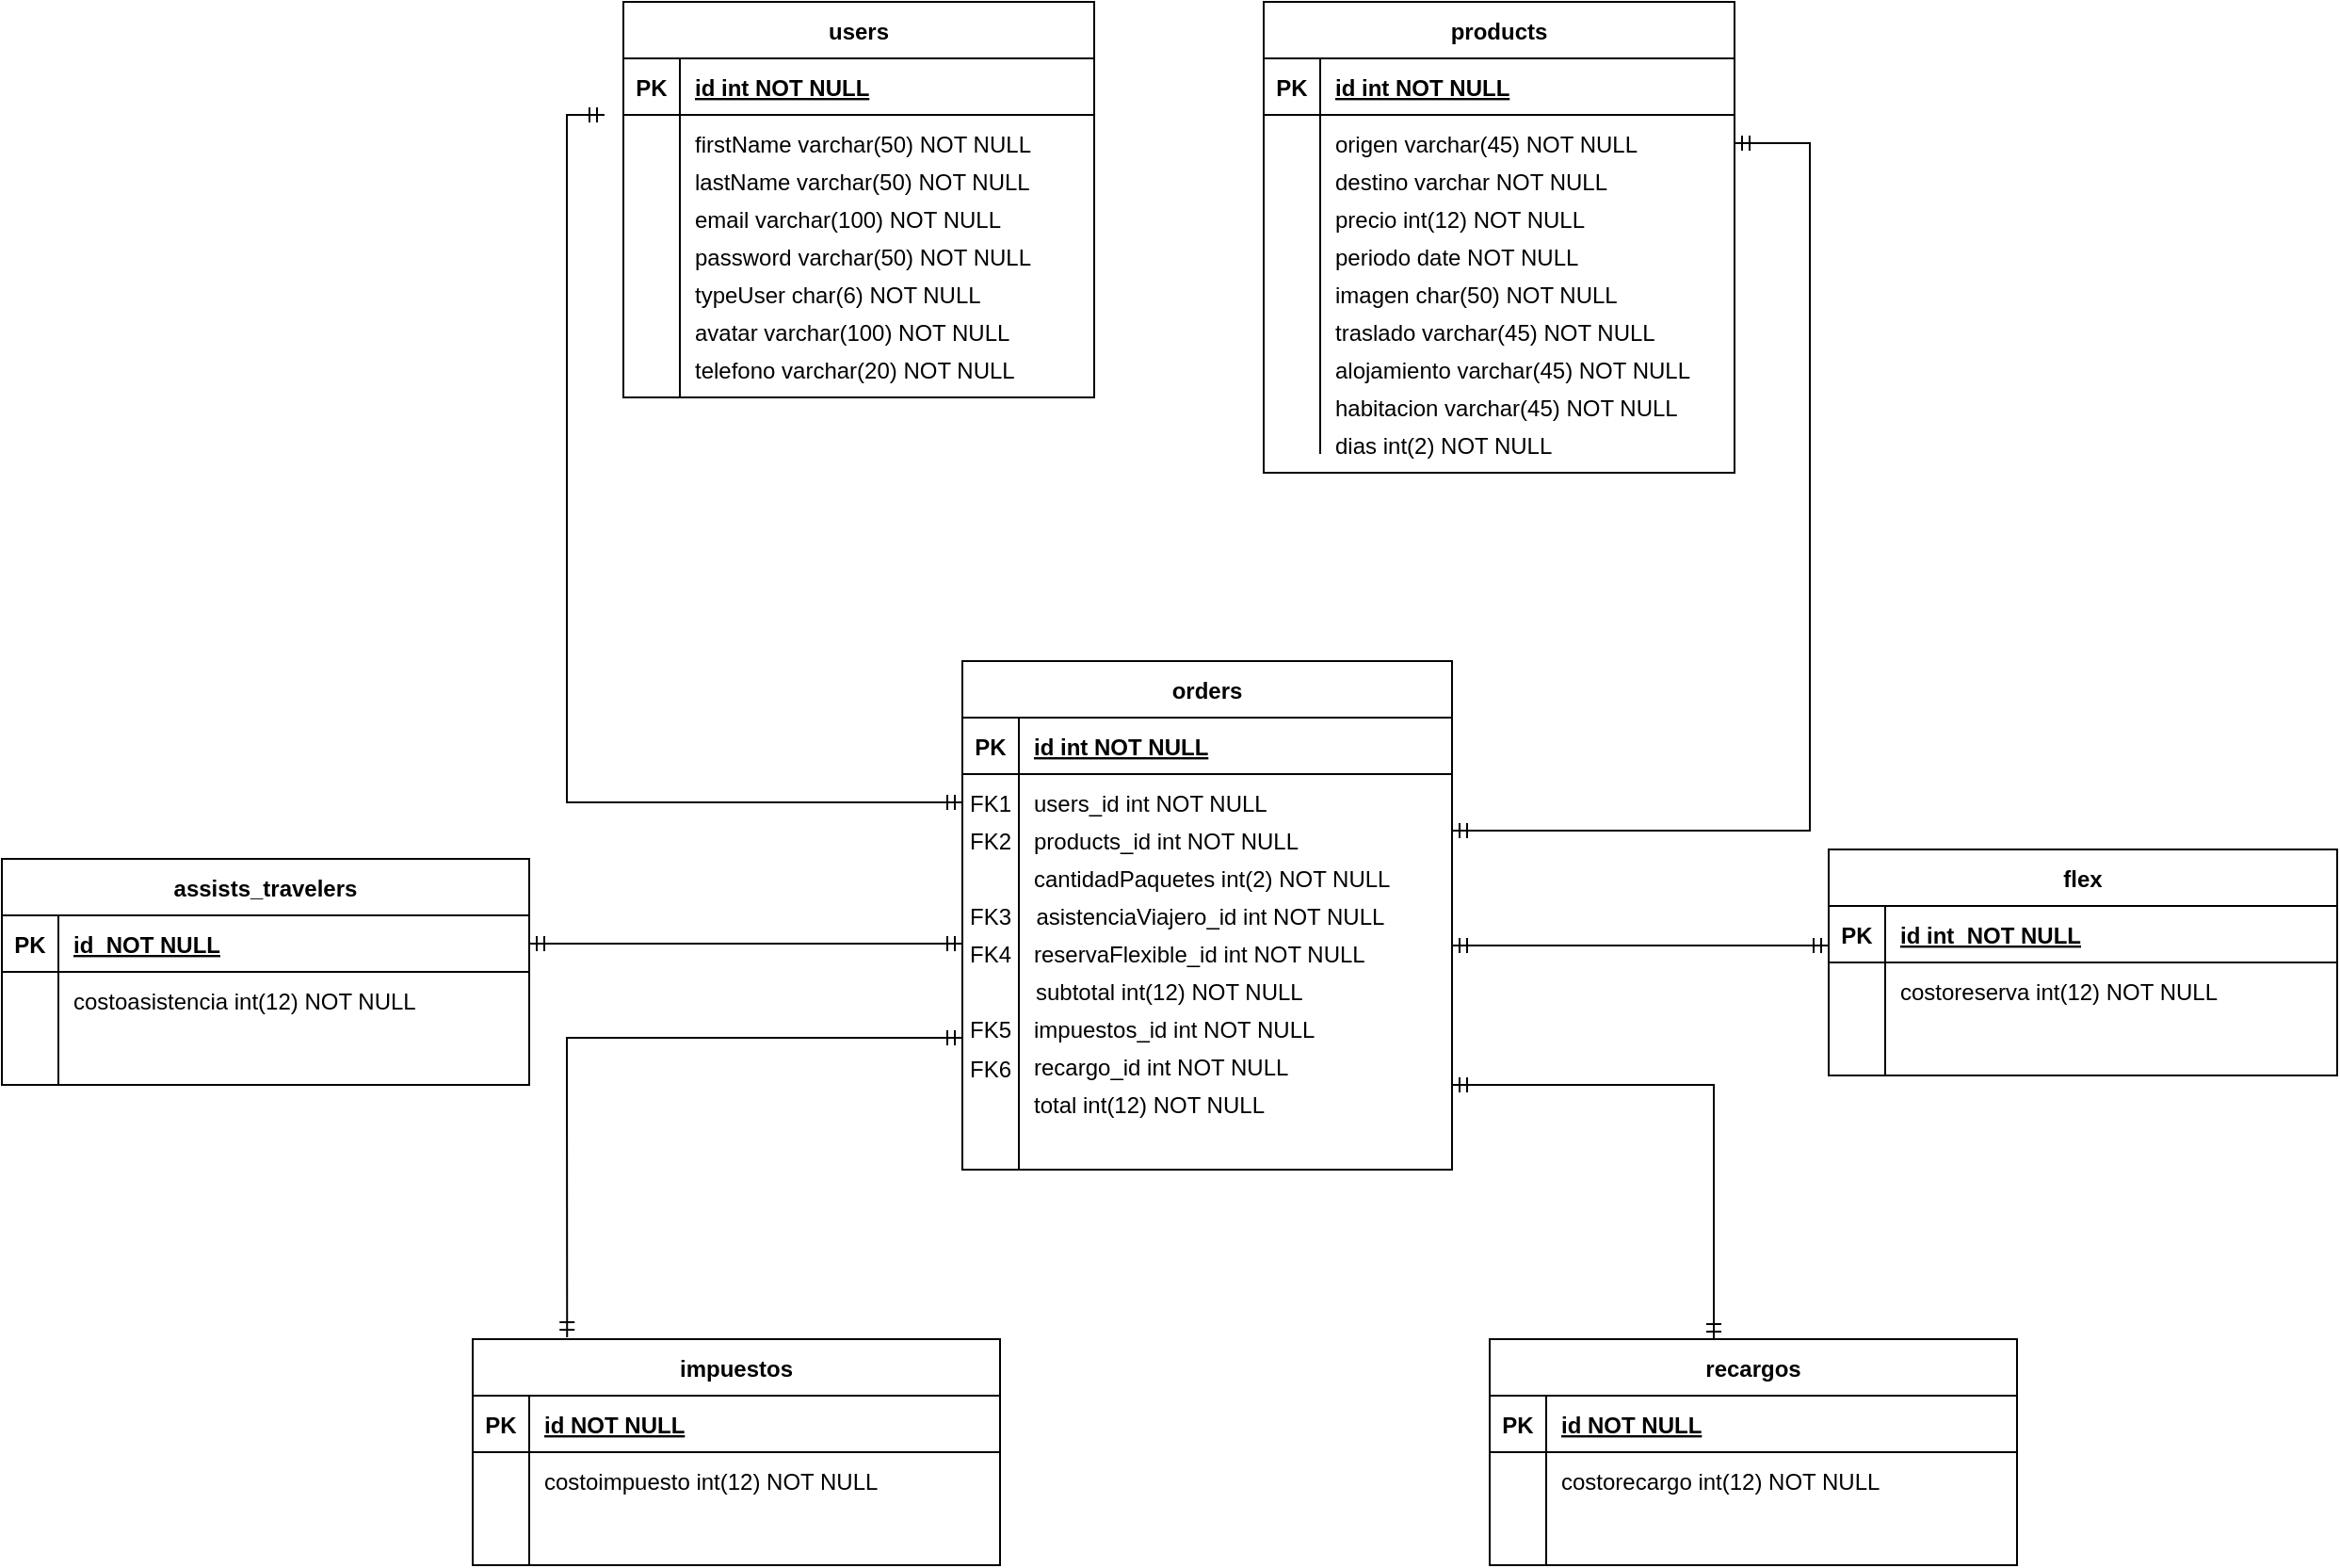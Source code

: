 <mxfile version="21.0.10" type="device"><diagram id="R2lEEEUBdFMjLlhIrx00" name="Page-1"><mxGraphModel dx="1195" dy="616" grid="1" gridSize="10" guides="1" tooltips="1" connect="1" arrows="1" fold="1" page="1" pageScale="1" pageWidth="850" pageHeight="1100" math="0" shadow="0" extFonts="Permanent Marker^https://fonts.googleapis.com/css?family=Permanent+Marker"><root><mxCell id="0"/><mxCell id="1" parent="0"/><mxCell id="C-vyLk0tnHw3VtMMgP7b-23" value="users" style="shape=table;startSize=30;container=1;collapsible=1;childLayout=tableLayout;fixedRows=1;rowLines=0;fontStyle=1;align=center;resizeLast=1;" parent="1" vertex="1"><mxGeometry x="440" y="110" width="250" height="210" as="geometry"><mxRectangle x="120" y="120" width="80" height="30" as="alternateBounds"/></mxGeometry></mxCell><mxCell id="C-vyLk0tnHw3VtMMgP7b-24" value="" style="shape=partialRectangle;collapsible=0;dropTarget=0;pointerEvents=0;fillColor=none;points=[[0,0.5],[1,0.5]];portConstraint=eastwest;top=0;left=0;right=0;bottom=1;" parent="C-vyLk0tnHw3VtMMgP7b-23" vertex="1"><mxGeometry y="30" width="250" height="30" as="geometry"/></mxCell><mxCell id="C-vyLk0tnHw3VtMMgP7b-25" value="PK" style="shape=partialRectangle;overflow=hidden;connectable=0;fillColor=none;top=0;left=0;bottom=0;right=0;fontStyle=1;" parent="C-vyLk0tnHw3VtMMgP7b-24" vertex="1"><mxGeometry width="30" height="30" as="geometry"><mxRectangle width="30" height="30" as="alternateBounds"/></mxGeometry></mxCell><mxCell id="C-vyLk0tnHw3VtMMgP7b-26" value="id int NOT NULL " style="shape=partialRectangle;overflow=hidden;connectable=0;fillColor=none;top=0;left=0;bottom=0;right=0;align=left;spacingLeft=6;fontStyle=5;" parent="C-vyLk0tnHw3VtMMgP7b-24" vertex="1"><mxGeometry x="30" width="220" height="30" as="geometry"><mxRectangle width="220" height="30" as="alternateBounds"/></mxGeometry></mxCell><mxCell id="C-vyLk0tnHw3VtMMgP7b-27" value="" style="shape=partialRectangle;collapsible=0;dropTarget=0;pointerEvents=0;fillColor=none;points=[[0,0.5],[1,0.5]];portConstraint=eastwest;top=0;left=0;right=0;bottom=0;" parent="C-vyLk0tnHw3VtMMgP7b-23" vertex="1"><mxGeometry y="60" width="250" height="30" as="geometry"/></mxCell><mxCell id="C-vyLk0tnHw3VtMMgP7b-28" value="" style="shape=partialRectangle;overflow=hidden;connectable=0;fillColor=none;top=0;left=0;bottom=0;right=0;" parent="C-vyLk0tnHw3VtMMgP7b-27" vertex="1"><mxGeometry width="30" height="30" as="geometry"><mxRectangle width="30" height="30" as="alternateBounds"/></mxGeometry></mxCell><mxCell id="C-vyLk0tnHw3VtMMgP7b-29" value="firstName varchar(50) NOT NULL" style="shape=partialRectangle;overflow=hidden;connectable=0;fillColor=none;top=0;left=0;bottom=0;right=0;align=left;spacingLeft=6;" parent="C-vyLk0tnHw3VtMMgP7b-27" vertex="1"><mxGeometry x="30" width="220" height="30" as="geometry"><mxRectangle width="220" height="30" as="alternateBounds"/></mxGeometry></mxCell><mxCell id="wStSzCeK29ZpOVdx07k8-19" style="shape=partialRectangle;collapsible=0;dropTarget=0;pointerEvents=0;fillColor=none;points=[[0,0.5],[1,0.5]];portConstraint=eastwest;top=0;left=0;right=0;bottom=0;" parent="C-vyLk0tnHw3VtMMgP7b-23" vertex="1"><mxGeometry y="90" width="250" height="30" as="geometry"/></mxCell><mxCell id="wStSzCeK29ZpOVdx07k8-20" style="shape=partialRectangle;overflow=hidden;connectable=0;fillColor=none;top=0;left=0;bottom=0;right=0;" parent="wStSzCeK29ZpOVdx07k8-19" vertex="1"><mxGeometry width="30" height="30" as="geometry"><mxRectangle width="30" height="30" as="alternateBounds"/></mxGeometry></mxCell><mxCell id="wStSzCeK29ZpOVdx07k8-21" style="shape=partialRectangle;overflow=hidden;connectable=0;fillColor=none;top=0;left=0;bottom=0;right=0;align=left;spacingLeft=6;" parent="wStSzCeK29ZpOVdx07k8-19" vertex="1"><mxGeometry x="30" width="220" height="30" as="geometry"><mxRectangle width="220" height="30" as="alternateBounds"/></mxGeometry></mxCell><mxCell id="wStSzCeK29ZpOVdx07k8-22" style="shape=partialRectangle;collapsible=0;dropTarget=0;pointerEvents=0;fillColor=none;points=[[0,0.5],[1,0.5]];portConstraint=eastwest;top=0;left=0;right=0;bottom=0;" parent="C-vyLk0tnHw3VtMMgP7b-23" vertex="1"><mxGeometry y="120" width="250" height="30" as="geometry"/></mxCell><mxCell id="wStSzCeK29ZpOVdx07k8-23" style="shape=partialRectangle;overflow=hidden;connectable=0;fillColor=none;top=0;left=0;bottom=0;right=0;" parent="wStSzCeK29ZpOVdx07k8-22" vertex="1"><mxGeometry width="30" height="30" as="geometry"><mxRectangle width="30" height="30" as="alternateBounds"/></mxGeometry></mxCell><mxCell id="wStSzCeK29ZpOVdx07k8-24" style="shape=partialRectangle;overflow=hidden;connectable=0;fillColor=none;top=0;left=0;bottom=0;right=0;align=left;spacingLeft=6;" parent="wStSzCeK29ZpOVdx07k8-22" vertex="1"><mxGeometry x="30" width="220" height="30" as="geometry"><mxRectangle width="220" height="30" as="alternateBounds"/></mxGeometry></mxCell><mxCell id="wStSzCeK29ZpOVdx07k8-25" style="shape=partialRectangle;collapsible=0;dropTarget=0;pointerEvents=0;fillColor=none;points=[[0,0.5],[1,0.5]];portConstraint=eastwest;top=0;left=0;right=0;bottom=0;" parent="C-vyLk0tnHw3VtMMgP7b-23" vertex="1"><mxGeometry y="150" width="250" height="30" as="geometry"/></mxCell><mxCell id="wStSzCeK29ZpOVdx07k8-26" style="shape=partialRectangle;overflow=hidden;connectable=0;fillColor=none;top=0;left=0;bottom=0;right=0;" parent="wStSzCeK29ZpOVdx07k8-25" vertex="1"><mxGeometry width="30" height="30" as="geometry"><mxRectangle width="30" height="30" as="alternateBounds"/></mxGeometry></mxCell><mxCell id="wStSzCeK29ZpOVdx07k8-27" style="shape=partialRectangle;overflow=hidden;connectable=0;fillColor=none;top=0;left=0;bottom=0;right=0;align=left;spacingLeft=6;" parent="wStSzCeK29ZpOVdx07k8-25" vertex="1"><mxGeometry x="30" width="220" height="30" as="geometry"><mxRectangle width="220" height="30" as="alternateBounds"/></mxGeometry></mxCell><mxCell id="wStSzCeK29ZpOVdx07k8-28" style="shape=partialRectangle;collapsible=0;dropTarget=0;pointerEvents=0;fillColor=none;points=[[0,0.5],[1,0.5]];portConstraint=eastwest;top=0;left=0;right=0;bottom=0;" parent="C-vyLk0tnHw3VtMMgP7b-23" vertex="1"><mxGeometry y="180" width="250" height="30" as="geometry"/></mxCell><mxCell id="wStSzCeK29ZpOVdx07k8-29" style="shape=partialRectangle;overflow=hidden;connectable=0;fillColor=none;top=0;left=0;bottom=0;right=0;" parent="wStSzCeK29ZpOVdx07k8-28" vertex="1"><mxGeometry width="30" height="30" as="geometry"><mxRectangle width="30" height="30" as="alternateBounds"/></mxGeometry></mxCell><mxCell id="wStSzCeK29ZpOVdx07k8-30" style="shape=partialRectangle;overflow=hidden;connectable=0;fillColor=none;top=0;left=0;bottom=0;right=0;align=left;spacingLeft=6;" parent="wStSzCeK29ZpOVdx07k8-28" vertex="1"><mxGeometry x="30" width="220" height="30" as="geometry"><mxRectangle width="220" height="30" as="alternateBounds"/></mxGeometry></mxCell><mxCell id="C-vyLk0tnHw3VtMMgP7b-13" value="orders" style="shape=table;startSize=30;container=1;collapsible=1;childLayout=tableLayout;fixedRows=1;rowLines=0;fontStyle=1;align=center;resizeLast=1;" parent="1" vertex="1"><mxGeometry x="620" y="460" width="260" height="270" as="geometry"/></mxCell><mxCell id="C-vyLk0tnHw3VtMMgP7b-14" value="" style="shape=partialRectangle;collapsible=0;dropTarget=0;pointerEvents=0;fillColor=none;points=[[0,0.5],[1,0.5]];portConstraint=eastwest;top=0;left=0;right=0;bottom=1;" parent="C-vyLk0tnHw3VtMMgP7b-13" vertex="1"><mxGeometry y="30" width="260" height="30" as="geometry"/></mxCell><mxCell id="C-vyLk0tnHw3VtMMgP7b-15" value="PK" style="shape=partialRectangle;overflow=hidden;connectable=0;fillColor=none;top=0;left=0;bottom=0;right=0;fontStyle=1;" parent="C-vyLk0tnHw3VtMMgP7b-14" vertex="1"><mxGeometry width="30" height="30" as="geometry"><mxRectangle width="30" height="30" as="alternateBounds"/></mxGeometry></mxCell><mxCell id="C-vyLk0tnHw3VtMMgP7b-16" value="id int NOT NULL " style="shape=partialRectangle;overflow=hidden;connectable=0;fillColor=none;top=0;left=0;bottom=0;right=0;align=left;spacingLeft=6;fontStyle=5;" parent="C-vyLk0tnHw3VtMMgP7b-14" vertex="1"><mxGeometry x="30" width="230" height="30" as="geometry"><mxRectangle width="230" height="30" as="alternateBounds"/></mxGeometry></mxCell><mxCell id="C-vyLk0tnHw3VtMMgP7b-17" value="" style="shape=partialRectangle;collapsible=0;dropTarget=0;pointerEvents=0;fillColor=none;points=[[0,0.5],[1,0.5]];portConstraint=eastwest;top=0;left=0;right=0;bottom=0;" parent="C-vyLk0tnHw3VtMMgP7b-13" vertex="1"><mxGeometry y="60" width="260" height="30" as="geometry"/></mxCell><mxCell id="C-vyLk0tnHw3VtMMgP7b-18" value="FK1" style="shape=partialRectangle;overflow=hidden;connectable=0;fillColor=none;top=0;left=0;bottom=0;right=0;" parent="C-vyLk0tnHw3VtMMgP7b-17" vertex="1"><mxGeometry width="30" height="30" as="geometry"><mxRectangle width="30" height="30" as="alternateBounds"/></mxGeometry></mxCell><mxCell id="C-vyLk0tnHw3VtMMgP7b-19" value="users_id int NOT NULL" style="shape=partialRectangle;overflow=hidden;connectable=0;fillColor=none;top=0;left=0;bottom=0;right=0;align=left;spacingLeft=6;" parent="C-vyLk0tnHw3VtMMgP7b-17" vertex="1"><mxGeometry x="30" width="230" height="30" as="geometry"><mxRectangle width="230" height="30" as="alternateBounds"/></mxGeometry></mxCell><mxCell id="C-vyLk0tnHw3VtMMgP7b-20" value="" style="shape=partialRectangle;collapsible=0;dropTarget=0;pointerEvents=0;fillColor=none;points=[[0,0.5],[1,0.5]];portConstraint=eastwest;top=0;left=0;right=0;bottom=0;" parent="C-vyLk0tnHw3VtMMgP7b-13" vertex="1"><mxGeometry y="90" width="260" height="30" as="geometry"/></mxCell><mxCell id="C-vyLk0tnHw3VtMMgP7b-21" value="" style="shape=partialRectangle;overflow=hidden;connectable=0;fillColor=none;top=0;left=0;bottom=0;right=0;" parent="C-vyLk0tnHw3VtMMgP7b-20" vertex="1"><mxGeometry width="30" height="30" as="geometry"><mxRectangle width="30" height="30" as="alternateBounds"/></mxGeometry></mxCell><mxCell id="C-vyLk0tnHw3VtMMgP7b-22" value="" style="shape=partialRectangle;overflow=hidden;connectable=0;fillColor=none;top=0;left=0;bottom=0;right=0;align=left;spacingLeft=6;" parent="C-vyLk0tnHw3VtMMgP7b-20" vertex="1"><mxGeometry x="30" width="230" height="30" as="geometry"><mxRectangle width="230" height="30" as="alternateBounds"/></mxGeometry></mxCell><mxCell id="wStSzCeK29ZpOVdx07k8-111" style="shape=partialRectangle;collapsible=0;dropTarget=0;pointerEvents=0;fillColor=none;points=[[0,0.5],[1,0.5]];portConstraint=eastwest;top=0;left=0;right=0;bottom=0;" parent="C-vyLk0tnHw3VtMMgP7b-13" vertex="1"><mxGeometry y="120" width="260" height="30" as="geometry"/></mxCell><mxCell id="wStSzCeK29ZpOVdx07k8-112" style="shape=partialRectangle;overflow=hidden;connectable=0;fillColor=none;top=0;left=0;bottom=0;right=0;" parent="wStSzCeK29ZpOVdx07k8-111" vertex="1"><mxGeometry width="30" height="30" as="geometry"><mxRectangle width="30" height="30" as="alternateBounds"/></mxGeometry></mxCell><mxCell id="wStSzCeK29ZpOVdx07k8-113" style="shape=partialRectangle;overflow=hidden;connectable=0;fillColor=none;top=0;left=0;bottom=0;right=0;align=left;spacingLeft=6;" parent="wStSzCeK29ZpOVdx07k8-111" vertex="1"><mxGeometry x="30" width="230" height="30" as="geometry"><mxRectangle width="230" height="30" as="alternateBounds"/></mxGeometry></mxCell><mxCell id="wStSzCeK29ZpOVdx07k8-120" style="shape=partialRectangle;collapsible=0;dropTarget=0;pointerEvents=0;fillColor=none;points=[[0,0.5],[1,0.5]];portConstraint=eastwest;top=0;left=0;right=0;bottom=0;" parent="C-vyLk0tnHw3VtMMgP7b-13" vertex="1"><mxGeometry y="150" width="260" height="30" as="geometry"/></mxCell><mxCell id="wStSzCeK29ZpOVdx07k8-121" style="shape=partialRectangle;overflow=hidden;connectable=0;fillColor=none;top=0;left=0;bottom=0;right=0;" parent="wStSzCeK29ZpOVdx07k8-120" vertex="1"><mxGeometry width="30" height="30" as="geometry"><mxRectangle width="30" height="30" as="alternateBounds"/></mxGeometry></mxCell><mxCell id="wStSzCeK29ZpOVdx07k8-122" style="shape=partialRectangle;overflow=hidden;connectable=0;fillColor=none;top=0;left=0;bottom=0;right=0;align=left;spacingLeft=6;" parent="wStSzCeK29ZpOVdx07k8-120" vertex="1"><mxGeometry x="30" width="230" height="30" as="geometry"><mxRectangle width="230" height="30" as="alternateBounds"/></mxGeometry></mxCell><mxCell id="wStSzCeK29ZpOVdx07k8-123" style="shape=partialRectangle;collapsible=0;dropTarget=0;pointerEvents=0;fillColor=none;points=[[0,0.5],[1,0.5]];portConstraint=eastwest;top=0;left=0;right=0;bottom=0;" parent="C-vyLk0tnHw3VtMMgP7b-13" vertex="1"><mxGeometry y="180" width="260" height="30" as="geometry"/></mxCell><mxCell id="wStSzCeK29ZpOVdx07k8-124" style="shape=partialRectangle;overflow=hidden;connectable=0;fillColor=none;top=0;left=0;bottom=0;right=0;" parent="wStSzCeK29ZpOVdx07k8-123" vertex="1"><mxGeometry width="30" height="30" as="geometry"><mxRectangle width="30" height="30" as="alternateBounds"/></mxGeometry></mxCell><mxCell id="wStSzCeK29ZpOVdx07k8-125" style="shape=partialRectangle;overflow=hidden;connectable=0;fillColor=none;top=0;left=0;bottom=0;right=0;align=left;spacingLeft=6;" parent="wStSzCeK29ZpOVdx07k8-123" vertex="1"><mxGeometry x="30" width="230" height="30" as="geometry"><mxRectangle width="230" height="30" as="alternateBounds"/></mxGeometry></mxCell><mxCell id="wStSzCeK29ZpOVdx07k8-138" style="shape=partialRectangle;collapsible=0;dropTarget=0;pointerEvents=0;fillColor=none;points=[[0,0.5],[1,0.5]];portConstraint=eastwest;top=0;left=0;right=0;bottom=0;" parent="C-vyLk0tnHw3VtMMgP7b-13" vertex="1"><mxGeometry y="210" width="260" height="30" as="geometry"/></mxCell><mxCell id="wStSzCeK29ZpOVdx07k8-139" style="shape=partialRectangle;overflow=hidden;connectable=0;fillColor=none;top=0;left=0;bottom=0;right=0;" parent="wStSzCeK29ZpOVdx07k8-138" vertex="1"><mxGeometry width="30" height="30" as="geometry"><mxRectangle width="30" height="30" as="alternateBounds"/></mxGeometry></mxCell><mxCell id="wStSzCeK29ZpOVdx07k8-140" style="shape=partialRectangle;overflow=hidden;connectable=0;fillColor=none;top=0;left=0;bottom=0;right=0;align=left;spacingLeft=6;" parent="wStSzCeK29ZpOVdx07k8-138" vertex="1"><mxGeometry x="30" width="230" height="30" as="geometry"><mxRectangle width="230" height="30" as="alternateBounds"/></mxGeometry></mxCell><mxCell id="wStSzCeK29ZpOVdx07k8-141" style="shape=partialRectangle;collapsible=0;dropTarget=0;pointerEvents=0;fillColor=none;points=[[0,0.5],[1,0.5]];portConstraint=eastwest;top=0;left=0;right=0;bottom=0;" parent="C-vyLk0tnHw3VtMMgP7b-13" vertex="1"><mxGeometry y="240" width="260" height="30" as="geometry"/></mxCell><mxCell id="wStSzCeK29ZpOVdx07k8-142" style="shape=partialRectangle;overflow=hidden;connectable=0;fillColor=none;top=0;left=0;bottom=0;right=0;" parent="wStSzCeK29ZpOVdx07k8-141" vertex="1"><mxGeometry width="30" height="30" as="geometry"><mxRectangle width="30" height="30" as="alternateBounds"/></mxGeometry></mxCell><mxCell id="wStSzCeK29ZpOVdx07k8-143" style="shape=partialRectangle;overflow=hidden;connectable=0;fillColor=none;top=0;left=0;bottom=0;right=0;align=left;spacingLeft=6;" parent="wStSzCeK29ZpOVdx07k8-141" vertex="1"><mxGeometry x="30" width="230" height="30" as="geometry"><mxRectangle width="230" height="30" as="alternateBounds"/></mxGeometry></mxCell><mxCell id="wStSzCeK29ZpOVdx07k8-34" value="" style="shape=partialRectangle;collapsible=0;dropTarget=0;pointerEvents=0;fillColor=none;points=[[0,0.5],[1,0.5]];portConstraint=eastwest;top=0;left=0;right=0;bottom=0;" parent="1" vertex="1"><mxGeometry x="440" y="190" width="250" height="30" as="geometry"/></mxCell><mxCell id="wStSzCeK29ZpOVdx07k8-36" value="lastName varchar(50) NOT NULL" style="shape=partialRectangle;overflow=hidden;connectable=0;fillColor=none;top=0;left=0;bottom=0;right=0;align=left;spacingLeft=6;" parent="wStSzCeK29ZpOVdx07k8-34" vertex="1"><mxGeometry x="30" width="220" height="30" as="geometry"><mxRectangle width="220" height="30" as="alternateBounds"/></mxGeometry></mxCell><mxCell id="wStSzCeK29ZpOVdx07k8-37" value="" style="shape=partialRectangle;collapsible=0;dropTarget=0;pointerEvents=0;fillColor=none;points=[[0,0.5],[1,0.5]];portConstraint=eastwest;top=0;left=0;right=0;bottom=0;" parent="1" vertex="1"><mxGeometry x="440" y="210" width="250" height="30" as="geometry"/></mxCell><mxCell id="wStSzCeK29ZpOVdx07k8-38" value="" style="shape=partialRectangle;overflow=hidden;connectable=0;fillColor=none;top=0;left=0;bottom=0;right=0;" parent="wStSzCeK29ZpOVdx07k8-37" vertex="1"><mxGeometry width="30" height="30" as="geometry"><mxRectangle width="30" height="30" as="alternateBounds"/></mxGeometry></mxCell><mxCell id="wStSzCeK29ZpOVdx07k8-39" value="email varchar(100) NOT NULL" style="shape=partialRectangle;overflow=hidden;connectable=0;fillColor=none;top=0;left=0;bottom=0;right=0;align=left;spacingLeft=6;" parent="wStSzCeK29ZpOVdx07k8-37" vertex="1"><mxGeometry x="30" width="220" height="30" as="geometry"><mxRectangle width="220" height="30" as="alternateBounds"/></mxGeometry></mxCell><mxCell id="wStSzCeK29ZpOVdx07k8-40" value="" style="shape=partialRectangle;collapsible=0;dropTarget=0;pointerEvents=0;fillColor=none;points=[[0,0.5],[1,0.5]];portConstraint=eastwest;top=0;left=0;right=0;bottom=0;" parent="1" vertex="1"><mxGeometry x="440" y="230" width="250" height="30" as="geometry"/></mxCell><mxCell id="wStSzCeK29ZpOVdx07k8-41" value="" style="shape=partialRectangle;overflow=hidden;connectable=0;fillColor=none;top=0;left=0;bottom=0;right=0;" parent="wStSzCeK29ZpOVdx07k8-40" vertex="1"><mxGeometry width="30" height="30" as="geometry"><mxRectangle width="30" height="30" as="alternateBounds"/></mxGeometry></mxCell><mxCell id="wStSzCeK29ZpOVdx07k8-42" value="password varchar(50) NOT NULL" style="shape=partialRectangle;overflow=hidden;connectable=0;fillColor=none;top=0;left=0;bottom=0;right=0;align=left;spacingLeft=6;" parent="wStSzCeK29ZpOVdx07k8-40" vertex="1"><mxGeometry x="30" width="220" height="30" as="geometry"><mxRectangle width="220" height="30" as="alternateBounds"/></mxGeometry></mxCell><mxCell id="wStSzCeK29ZpOVdx07k8-43" value="" style="shape=partialRectangle;collapsible=0;dropTarget=0;pointerEvents=0;fillColor=none;points=[[0,0.5],[1,0.5]];portConstraint=eastwest;top=0;left=0;right=0;bottom=0;" parent="1" vertex="1"><mxGeometry x="440" y="250" width="250" height="30" as="geometry"/></mxCell><mxCell id="wStSzCeK29ZpOVdx07k8-44" value="" style="shape=partialRectangle;overflow=hidden;connectable=0;fillColor=none;top=0;left=0;bottom=0;right=0;" parent="wStSzCeK29ZpOVdx07k8-43" vertex="1"><mxGeometry width="30" height="30" as="geometry"><mxRectangle width="30" height="30" as="alternateBounds"/></mxGeometry></mxCell><mxCell id="wStSzCeK29ZpOVdx07k8-45" value="typeUser char(6) NOT NULL" style="shape=partialRectangle;overflow=hidden;connectable=0;fillColor=none;top=0;left=0;bottom=0;right=0;align=left;spacingLeft=6;" parent="wStSzCeK29ZpOVdx07k8-43" vertex="1"><mxGeometry x="30" width="220" height="30" as="geometry"><mxRectangle width="220" height="30" as="alternateBounds"/></mxGeometry></mxCell><mxCell id="wStSzCeK29ZpOVdx07k8-46" value="" style="shape=partialRectangle;collapsible=0;dropTarget=0;pointerEvents=0;fillColor=none;points=[[0,0.5],[1,0.5]];portConstraint=eastwest;top=0;left=0;right=0;bottom=0;" parent="1" vertex="1"><mxGeometry x="440" y="270" width="250" height="30" as="geometry"/></mxCell><mxCell id="wStSzCeK29ZpOVdx07k8-47" value="" style="shape=partialRectangle;overflow=hidden;connectable=0;fillColor=none;top=0;left=0;bottom=0;right=0;" parent="wStSzCeK29ZpOVdx07k8-46" vertex="1"><mxGeometry width="30" height="30" as="geometry"><mxRectangle width="30" height="30" as="alternateBounds"/></mxGeometry></mxCell><mxCell id="wStSzCeK29ZpOVdx07k8-48" value="avatar varchar(100) NOT NULL" style="shape=partialRectangle;overflow=hidden;connectable=0;fillColor=none;top=0;left=0;bottom=0;right=0;align=left;spacingLeft=6;" parent="wStSzCeK29ZpOVdx07k8-46" vertex="1"><mxGeometry x="30" width="220" height="30" as="geometry"><mxRectangle width="220" height="30" as="alternateBounds"/></mxGeometry></mxCell><mxCell id="wStSzCeK29ZpOVdx07k8-49" value="" style="shape=partialRectangle;collapsible=0;dropTarget=0;pointerEvents=0;fillColor=none;points=[[0,0.5],[1,0.5]];portConstraint=eastwest;top=0;left=0;right=0;bottom=0;" parent="1" vertex="1"><mxGeometry x="440" y="290" width="250" height="30" as="geometry"/></mxCell><mxCell id="wStSzCeK29ZpOVdx07k8-50" value="" style="shape=partialRectangle;overflow=hidden;connectable=0;fillColor=none;top=0;left=0;bottom=0;right=0;" parent="wStSzCeK29ZpOVdx07k8-49" vertex="1"><mxGeometry width="30" height="30" as="geometry"><mxRectangle width="30" height="30" as="alternateBounds"/></mxGeometry></mxCell><mxCell id="wStSzCeK29ZpOVdx07k8-51" value="telefono varchar(20) NOT NULL" style="shape=partialRectangle;overflow=hidden;connectable=0;fillColor=none;top=0;left=0;bottom=0;right=0;align=left;spacingLeft=6;" parent="wStSzCeK29ZpOVdx07k8-49" vertex="1"><mxGeometry x="30" width="220" height="30" as="geometry"><mxRectangle width="220" height="30" as="alternateBounds"/></mxGeometry></mxCell><mxCell id="wStSzCeK29ZpOVdx07k8-52" value="products" style="shape=table;startSize=30;container=1;collapsible=1;childLayout=tableLayout;fixedRows=1;rowLines=0;fontStyle=1;align=center;resizeLast=1;" parent="1" vertex="1"><mxGeometry x="780" y="110" width="250" height="250" as="geometry"><mxRectangle x="120" y="120" width="80" height="30" as="alternateBounds"/></mxGeometry></mxCell><mxCell id="wStSzCeK29ZpOVdx07k8-53" value="" style="shape=partialRectangle;collapsible=0;dropTarget=0;pointerEvents=0;fillColor=none;points=[[0,0.5],[1,0.5]];portConstraint=eastwest;top=0;left=0;right=0;bottom=1;" parent="wStSzCeK29ZpOVdx07k8-52" vertex="1"><mxGeometry y="30" width="250" height="30" as="geometry"/></mxCell><mxCell id="wStSzCeK29ZpOVdx07k8-54" value="PK" style="shape=partialRectangle;overflow=hidden;connectable=0;fillColor=none;top=0;left=0;bottom=0;right=0;fontStyle=1;" parent="wStSzCeK29ZpOVdx07k8-53" vertex="1"><mxGeometry width="30" height="30" as="geometry"><mxRectangle width="30" height="30" as="alternateBounds"/></mxGeometry></mxCell><mxCell id="wStSzCeK29ZpOVdx07k8-55" value="id int NOT NULL " style="shape=partialRectangle;overflow=hidden;connectable=0;fillColor=none;top=0;left=0;bottom=0;right=0;align=left;spacingLeft=6;fontStyle=5;" parent="wStSzCeK29ZpOVdx07k8-53" vertex="1"><mxGeometry x="30" width="220" height="30" as="geometry"><mxRectangle width="220" height="30" as="alternateBounds"/></mxGeometry></mxCell><mxCell id="wStSzCeK29ZpOVdx07k8-56" value="" style="shape=partialRectangle;collapsible=0;dropTarget=0;pointerEvents=0;fillColor=none;points=[[0,0.5],[1,0.5]];portConstraint=eastwest;top=0;left=0;right=0;bottom=0;" parent="wStSzCeK29ZpOVdx07k8-52" vertex="1"><mxGeometry y="60" width="250" height="30" as="geometry"/></mxCell><mxCell id="wStSzCeK29ZpOVdx07k8-57" value="" style="shape=partialRectangle;overflow=hidden;connectable=0;fillColor=none;top=0;left=0;bottom=0;right=0;" parent="wStSzCeK29ZpOVdx07k8-56" vertex="1"><mxGeometry width="30" height="30" as="geometry"><mxRectangle width="30" height="30" as="alternateBounds"/></mxGeometry></mxCell><mxCell id="wStSzCeK29ZpOVdx07k8-58" value="origen varchar(45) NOT NULL" style="shape=partialRectangle;overflow=hidden;connectable=0;fillColor=none;top=0;left=0;bottom=0;right=0;align=left;spacingLeft=6;" parent="wStSzCeK29ZpOVdx07k8-56" vertex="1"><mxGeometry x="30" width="220" height="30" as="geometry"><mxRectangle width="220" height="30" as="alternateBounds"/></mxGeometry></mxCell><mxCell id="wStSzCeK29ZpOVdx07k8-59" style="shape=partialRectangle;collapsible=0;dropTarget=0;pointerEvents=0;fillColor=none;points=[[0,0.5],[1,0.5]];portConstraint=eastwest;top=0;left=0;right=0;bottom=0;" parent="wStSzCeK29ZpOVdx07k8-52" vertex="1"><mxGeometry y="90" width="250" height="30" as="geometry"/></mxCell><mxCell id="wStSzCeK29ZpOVdx07k8-60" style="shape=partialRectangle;overflow=hidden;connectable=0;fillColor=none;top=0;left=0;bottom=0;right=0;" parent="wStSzCeK29ZpOVdx07k8-59" vertex="1"><mxGeometry width="30" height="30" as="geometry"><mxRectangle width="30" height="30" as="alternateBounds"/></mxGeometry></mxCell><mxCell id="wStSzCeK29ZpOVdx07k8-61" style="shape=partialRectangle;overflow=hidden;connectable=0;fillColor=none;top=0;left=0;bottom=0;right=0;align=left;spacingLeft=6;" parent="wStSzCeK29ZpOVdx07k8-59" vertex="1"><mxGeometry x="30" width="220" height="30" as="geometry"><mxRectangle width="220" height="30" as="alternateBounds"/></mxGeometry></mxCell><mxCell id="wStSzCeK29ZpOVdx07k8-62" style="shape=partialRectangle;collapsible=0;dropTarget=0;pointerEvents=0;fillColor=none;points=[[0,0.5],[1,0.5]];portConstraint=eastwest;top=0;left=0;right=0;bottom=0;" parent="wStSzCeK29ZpOVdx07k8-52" vertex="1"><mxGeometry y="120" width="250" height="30" as="geometry"/></mxCell><mxCell id="wStSzCeK29ZpOVdx07k8-63" style="shape=partialRectangle;overflow=hidden;connectable=0;fillColor=none;top=0;left=0;bottom=0;right=0;" parent="wStSzCeK29ZpOVdx07k8-62" vertex="1"><mxGeometry width="30" height="30" as="geometry"><mxRectangle width="30" height="30" as="alternateBounds"/></mxGeometry></mxCell><mxCell id="wStSzCeK29ZpOVdx07k8-64" style="shape=partialRectangle;overflow=hidden;connectable=0;fillColor=none;top=0;left=0;bottom=0;right=0;align=left;spacingLeft=6;" parent="wStSzCeK29ZpOVdx07k8-62" vertex="1"><mxGeometry x="30" width="220" height="30" as="geometry"><mxRectangle width="220" height="30" as="alternateBounds"/></mxGeometry></mxCell><mxCell id="wStSzCeK29ZpOVdx07k8-65" style="shape=partialRectangle;collapsible=0;dropTarget=0;pointerEvents=0;fillColor=none;points=[[0,0.5],[1,0.5]];portConstraint=eastwest;top=0;left=0;right=0;bottom=0;" parent="wStSzCeK29ZpOVdx07k8-52" vertex="1"><mxGeometry y="150" width="250" height="30" as="geometry"/></mxCell><mxCell id="wStSzCeK29ZpOVdx07k8-66" style="shape=partialRectangle;overflow=hidden;connectable=0;fillColor=none;top=0;left=0;bottom=0;right=0;" parent="wStSzCeK29ZpOVdx07k8-65" vertex="1"><mxGeometry width="30" height="30" as="geometry"><mxRectangle width="30" height="30" as="alternateBounds"/></mxGeometry></mxCell><mxCell id="wStSzCeK29ZpOVdx07k8-67" style="shape=partialRectangle;overflow=hidden;connectable=0;fillColor=none;top=0;left=0;bottom=0;right=0;align=left;spacingLeft=6;" parent="wStSzCeK29ZpOVdx07k8-65" vertex="1"><mxGeometry x="30" width="220" height="30" as="geometry"><mxRectangle width="220" height="30" as="alternateBounds"/></mxGeometry></mxCell><mxCell id="wStSzCeK29ZpOVdx07k8-68" style="shape=partialRectangle;collapsible=0;dropTarget=0;pointerEvents=0;fillColor=none;points=[[0,0.5],[1,0.5]];portConstraint=eastwest;top=0;left=0;right=0;bottom=0;" parent="wStSzCeK29ZpOVdx07k8-52" vertex="1"><mxGeometry y="180" width="250" height="30" as="geometry"/></mxCell><mxCell id="wStSzCeK29ZpOVdx07k8-69" style="shape=partialRectangle;overflow=hidden;connectable=0;fillColor=none;top=0;left=0;bottom=0;right=0;" parent="wStSzCeK29ZpOVdx07k8-68" vertex="1"><mxGeometry width="30" height="30" as="geometry"><mxRectangle width="30" height="30" as="alternateBounds"/></mxGeometry></mxCell><mxCell id="wStSzCeK29ZpOVdx07k8-70" style="shape=partialRectangle;overflow=hidden;connectable=0;fillColor=none;top=0;left=0;bottom=0;right=0;align=left;spacingLeft=6;" parent="wStSzCeK29ZpOVdx07k8-68" vertex="1"><mxGeometry x="30" width="220" height="30" as="geometry"><mxRectangle width="220" height="30" as="alternateBounds"/></mxGeometry></mxCell><mxCell id="wStSzCeK29ZpOVdx07k8-71" style="shape=partialRectangle;collapsible=0;dropTarget=0;pointerEvents=0;fillColor=none;points=[[0,0.5],[1,0.5]];portConstraint=eastwest;top=0;left=0;right=0;bottom=0;" parent="wStSzCeK29ZpOVdx07k8-52" vertex="1"><mxGeometry y="210" width="250" height="30" as="geometry"/></mxCell><mxCell id="wStSzCeK29ZpOVdx07k8-72" style="shape=partialRectangle;overflow=hidden;connectable=0;fillColor=none;top=0;left=0;bottom=0;right=0;" parent="wStSzCeK29ZpOVdx07k8-71" vertex="1"><mxGeometry width="30" height="30" as="geometry"><mxRectangle width="30" height="30" as="alternateBounds"/></mxGeometry></mxCell><mxCell id="wStSzCeK29ZpOVdx07k8-73" style="shape=partialRectangle;overflow=hidden;connectable=0;fillColor=none;top=0;left=0;bottom=0;right=0;align=left;spacingLeft=6;" parent="wStSzCeK29ZpOVdx07k8-71" vertex="1"><mxGeometry x="30" width="220" height="30" as="geometry"><mxRectangle width="220" height="30" as="alternateBounds"/></mxGeometry></mxCell><mxCell id="wStSzCeK29ZpOVdx07k8-74" value="" style="shape=partialRectangle;collapsible=0;dropTarget=0;pointerEvents=0;fillColor=none;points=[[0,0.5],[1,0.5]];portConstraint=eastwest;top=0;left=0;right=0;bottom=0;" parent="1" vertex="1"><mxGeometry x="780" y="190" width="250" height="30" as="geometry"/></mxCell><mxCell id="wStSzCeK29ZpOVdx07k8-75" value="" style="shape=partialRectangle;overflow=hidden;connectable=0;fillColor=none;top=0;left=0;bottom=0;right=0;" parent="wStSzCeK29ZpOVdx07k8-74" vertex="1"><mxGeometry width="30" height="30" as="geometry"><mxRectangle width="30" height="30" as="alternateBounds"/></mxGeometry></mxCell><mxCell id="wStSzCeK29ZpOVdx07k8-76" value="destino varchar NOT NULL" style="shape=partialRectangle;overflow=hidden;connectable=0;fillColor=none;top=0;left=0;bottom=0;right=0;align=left;spacingLeft=6;" parent="wStSzCeK29ZpOVdx07k8-74" vertex="1"><mxGeometry x="30" width="220" height="30" as="geometry"><mxRectangle width="220" height="30" as="alternateBounds"/></mxGeometry></mxCell><mxCell id="wStSzCeK29ZpOVdx07k8-77" value="" style="shape=partialRectangle;collapsible=0;dropTarget=0;pointerEvents=0;fillColor=none;points=[[0,0.5],[1,0.5]];portConstraint=eastwest;top=0;left=0;right=0;bottom=0;" parent="1" vertex="1"><mxGeometry x="780" y="210" width="250" height="30" as="geometry"/></mxCell><mxCell id="wStSzCeK29ZpOVdx07k8-78" value="" style="shape=partialRectangle;overflow=hidden;connectable=0;fillColor=none;top=0;left=0;bottom=0;right=0;" parent="wStSzCeK29ZpOVdx07k8-77" vertex="1"><mxGeometry width="30" height="30" as="geometry"><mxRectangle width="30" height="30" as="alternateBounds"/></mxGeometry></mxCell><mxCell id="wStSzCeK29ZpOVdx07k8-79" value="precio int(12) NOT NULL" style="shape=partialRectangle;overflow=hidden;connectable=0;fillColor=none;top=0;left=0;bottom=0;right=0;align=left;spacingLeft=6;" parent="wStSzCeK29ZpOVdx07k8-77" vertex="1"><mxGeometry x="30" width="220" height="30" as="geometry"><mxRectangle width="220" height="30" as="alternateBounds"/></mxGeometry></mxCell><mxCell id="wStSzCeK29ZpOVdx07k8-80" value="" style="shape=partialRectangle;collapsible=0;dropTarget=0;pointerEvents=0;fillColor=none;points=[[0,0.5],[1,0.5]];portConstraint=eastwest;top=0;left=0;right=0;bottom=0;" parent="1" vertex="1"><mxGeometry x="780" y="230" width="250" height="30" as="geometry"/></mxCell><mxCell id="wStSzCeK29ZpOVdx07k8-81" value="" style="shape=partialRectangle;overflow=hidden;connectable=0;fillColor=none;top=0;left=0;bottom=0;right=0;" parent="wStSzCeK29ZpOVdx07k8-80" vertex="1"><mxGeometry width="30" height="30" as="geometry"><mxRectangle width="30" height="30" as="alternateBounds"/></mxGeometry></mxCell><mxCell id="wStSzCeK29ZpOVdx07k8-82" value="periodo date NOT NULL" style="shape=partialRectangle;overflow=hidden;connectable=0;fillColor=none;top=0;left=0;bottom=0;right=0;align=left;spacingLeft=6;" parent="wStSzCeK29ZpOVdx07k8-80" vertex="1"><mxGeometry x="30" width="220" height="30" as="geometry"><mxRectangle width="220" height="30" as="alternateBounds"/></mxGeometry></mxCell><mxCell id="wStSzCeK29ZpOVdx07k8-83" value="" style="shape=partialRectangle;collapsible=0;dropTarget=0;pointerEvents=0;fillColor=none;points=[[0,0.5],[1,0.5]];portConstraint=eastwest;top=0;left=0;right=0;bottom=0;" parent="1" vertex="1"><mxGeometry x="780" y="250" width="250" height="30" as="geometry"/></mxCell><mxCell id="wStSzCeK29ZpOVdx07k8-84" value="" style="shape=partialRectangle;overflow=hidden;connectable=0;fillColor=none;top=0;left=0;bottom=0;right=0;" parent="wStSzCeK29ZpOVdx07k8-83" vertex="1"><mxGeometry width="30" height="30" as="geometry"><mxRectangle width="30" height="30" as="alternateBounds"/></mxGeometry></mxCell><mxCell id="wStSzCeK29ZpOVdx07k8-85" value="imagen char(50) NOT NULL" style="shape=partialRectangle;overflow=hidden;connectable=0;fillColor=none;top=0;left=0;bottom=0;right=0;align=left;spacingLeft=6;" parent="wStSzCeK29ZpOVdx07k8-83" vertex="1"><mxGeometry x="30" width="220" height="30" as="geometry"><mxRectangle width="220" height="30" as="alternateBounds"/></mxGeometry></mxCell><mxCell id="wStSzCeK29ZpOVdx07k8-86" value="" style="shape=partialRectangle;collapsible=0;dropTarget=0;pointerEvents=0;fillColor=none;points=[[0,0.5],[1,0.5]];portConstraint=eastwest;top=0;left=0;right=0;bottom=0;" parent="1" vertex="1"><mxGeometry x="620" y="580" width="260" height="30" as="geometry"/></mxCell><mxCell id="wStSzCeK29ZpOVdx07k8-87" value="" style="shape=partialRectangle;overflow=hidden;connectable=0;fillColor=none;top=0;left=0;bottom=0;right=0;" parent="wStSzCeK29ZpOVdx07k8-86" vertex="1"><mxGeometry width="31.2" height="30" as="geometry"><mxRectangle width="30" height="30" as="alternateBounds"/></mxGeometry></mxCell><mxCell id="wStSzCeK29ZpOVdx07k8-88" value="asistenciaViajero_id int NOT NULL" style="shape=partialRectangle;overflow=hidden;connectable=0;fillColor=none;top=0;left=0;bottom=0;right=0;align=left;spacingLeft=6;" parent="wStSzCeK29ZpOVdx07k8-86" vertex="1"><mxGeometry x="31.2" width="228.8" height="30" as="geometry"><mxRectangle width="220" height="30" as="alternateBounds"/></mxGeometry></mxCell><mxCell id="wStSzCeK29ZpOVdx07k8-89" value="" style="shape=partialRectangle;collapsible=0;dropTarget=0;pointerEvents=0;fillColor=none;points=[[0,0.5],[1,0.5]];portConstraint=eastwest;top=0;left=0;right=0;bottom=0;" parent="1" vertex="1"><mxGeometry x="620" y="600" width="250" height="30" as="geometry"/></mxCell><mxCell id="wStSzCeK29ZpOVdx07k8-90" value="" style="shape=partialRectangle;overflow=hidden;connectable=0;fillColor=none;top=0;left=0;bottom=0;right=0;" parent="wStSzCeK29ZpOVdx07k8-89" vertex="1"><mxGeometry width="30" height="30" as="geometry"><mxRectangle width="30" height="30" as="alternateBounds"/></mxGeometry></mxCell><mxCell id="wStSzCeK29ZpOVdx07k8-91" value="reservaFlexible_id int NOT NULL" style="shape=partialRectangle;overflow=hidden;connectable=0;fillColor=none;top=0;left=0;bottom=0;right=0;align=left;spacingLeft=6;" parent="wStSzCeK29ZpOVdx07k8-89" vertex="1"><mxGeometry x="30" width="220" height="30" as="geometry"><mxRectangle width="220" height="30" as="alternateBounds"/></mxGeometry></mxCell><mxCell id="wStSzCeK29ZpOVdx07k8-95" value="" style="shape=partialRectangle;collapsible=0;dropTarget=0;pointerEvents=0;fillColor=none;points=[[0,0.5],[1,0.5]];portConstraint=eastwest;top=0;left=0;right=0;bottom=0;" parent="1" vertex="1"><mxGeometry x="780" y="270" width="250" height="30" as="geometry"/></mxCell><mxCell id="wStSzCeK29ZpOVdx07k8-96" value="" style="shape=partialRectangle;overflow=hidden;connectable=0;fillColor=none;top=0;left=0;bottom=0;right=0;" parent="wStSzCeK29ZpOVdx07k8-95" vertex="1"><mxGeometry width="30" height="30" as="geometry"><mxRectangle width="30" height="30" as="alternateBounds"/></mxGeometry></mxCell><mxCell id="wStSzCeK29ZpOVdx07k8-97" value="traslado varchar(45) NOT NULL" style="shape=partialRectangle;overflow=hidden;connectable=0;fillColor=none;top=0;left=0;bottom=0;right=0;align=left;spacingLeft=6;" parent="wStSzCeK29ZpOVdx07k8-95" vertex="1"><mxGeometry x="30" width="220" height="30" as="geometry"><mxRectangle width="220" height="30" as="alternateBounds"/></mxGeometry></mxCell><mxCell id="wStSzCeK29ZpOVdx07k8-99" value="" style="shape=partialRectangle;collapsible=0;dropTarget=0;pointerEvents=0;fillColor=none;points=[[0,0.5],[1,0.5]];portConstraint=eastwest;top=0;left=0;right=0;bottom=0;" parent="1" vertex="1"><mxGeometry x="780" y="290" width="250" height="30" as="geometry"/></mxCell><mxCell id="wStSzCeK29ZpOVdx07k8-100" value="" style="shape=partialRectangle;overflow=hidden;connectable=0;fillColor=none;top=0;left=0;bottom=0;right=0;" parent="wStSzCeK29ZpOVdx07k8-99" vertex="1"><mxGeometry width="30" height="30" as="geometry"><mxRectangle width="30" height="30" as="alternateBounds"/></mxGeometry></mxCell><mxCell id="wStSzCeK29ZpOVdx07k8-101" value="alojamiento varchar(45) NOT NULL" style="shape=partialRectangle;overflow=hidden;connectable=0;fillColor=none;top=0;left=0;bottom=0;right=0;align=left;spacingLeft=6;" parent="wStSzCeK29ZpOVdx07k8-99" vertex="1"><mxGeometry x="30" width="220" height="30" as="geometry"><mxRectangle width="220" height="30" as="alternateBounds"/></mxGeometry></mxCell><mxCell id="wStSzCeK29ZpOVdx07k8-105" value="" style="shape=partialRectangle;collapsible=0;dropTarget=0;pointerEvents=0;fillColor=none;points=[[0,0.5],[1,0.5]];portConstraint=eastwest;top=0;left=0;right=0;bottom=0;" parent="1" vertex="1"><mxGeometry x="780" y="310" width="250" height="30" as="geometry"/></mxCell><mxCell id="wStSzCeK29ZpOVdx07k8-106" value="" style="shape=partialRectangle;overflow=hidden;connectable=0;fillColor=none;top=0;left=0;bottom=0;right=0;" parent="wStSzCeK29ZpOVdx07k8-105" vertex="1"><mxGeometry width="30" height="30" as="geometry"><mxRectangle width="30" height="30" as="alternateBounds"/></mxGeometry></mxCell><mxCell id="wStSzCeK29ZpOVdx07k8-107" value="habitacion varchar(45) NOT NULL" style="shape=partialRectangle;overflow=hidden;connectable=0;fillColor=none;top=0;left=0;bottom=0;right=0;align=left;spacingLeft=6;" parent="wStSzCeK29ZpOVdx07k8-105" vertex="1"><mxGeometry x="30" width="220" height="30" as="geometry"><mxRectangle width="220" height="30" as="alternateBounds"/></mxGeometry></mxCell><mxCell id="wStSzCeK29ZpOVdx07k8-108" value="" style="shape=partialRectangle;collapsible=0;dropTarget=0;pointerEvents=0;fillColor=none;points=[[0,0.5],[1,0.5]];portConstraint=eastwest;top=0;left=0;right=0;bottom=0;" parent="1" vertex="1"><mxGeometry x="780" y="330" width="250" height="30" as="geometry"/></mxCell><mxCell id="wStSzCeK29ZpOVdx07k8-109" value="" style="shape=partialRectangle;overflow=hidden;connectable=0;fillColor=none;top=0;left=0;bottom=0;right=0;" parent="wStSzCeK29ZpOVdx07k8-108" vertex="1"><mxGeometry width="30" height="30" as="geometry"><mxRectangle width="30" height="30" as="alternateBounds"/></mxGeometry></mxCell><mxCell id="wStSzCeK29ZpOVdx07k8-110" value="dias int(2) NOT NULL" style="shape=partialRectangle;overflow=hidden;connectable=0;fillColor=none;top=0;left=0;bottom=0;right=0;align=left;spacingLeft=6;" parent="wStSzCeK29ZpOVdx07k8-108" vertex="1"><mxGeometry x="30" width="220" height="30" as="geometry"><mxRectangle width="220" height="30" as="alternateBounds"/></mxGeometry></mxCell><mxCell id="wStSzCeK29ZpOVdx07k8-114" value="FK2" style="shape=partialRectangle;overflow=hidden;connectable=0;fillColor=none;top=0;left=0;bottom=0;right=0;" parent="1" vertex="1"><mxGeometry x="620" y="540" width="30" height="30" as="geometry"><mxRectangle width="30" height="30" as="alternateBounds"/></mxGeometry></mxCell><mxCell id="wStSzCeK29ZpOVdx07k8-115" value="products_id int NOT NULL" style="shape=partialRectangle;overflow=hidden;connectable=0;fillColor=none;top=0;left=0;bottom=0;right=0;align=left;spacingLeft=6;" parent="1" vertex="1"><mxGeometry x="650" y="540" width="220" height="30" as="geometry"><mxRectangle width="220" height="30" as="alternateBounds"/></mxGeometry></mxCell><mxCell id="wStSzCeK29ZpOVdx07k8-116" value="" style="shape=partialRectangle;overflow=hidden;connectable=0;fillColor=none;top=0;left=0;bottom=0;right=0;" parent="1" vertex="1"><mxGeometry x="620" y="560" width="30" height="30" as="geometry"><mxRectangle width="30" height="30" as="alternateBounds"/></mxGeometry></mxCell><mxCell id="wStSzCeK29ZpOVdx07k8-117" value="cantidadPaquetes int(2) NOT NULL" style="shape=partialRectangle;overflow=hidden;connectable=0;fillColor=none;top=0;left=0;bottom=0;right=0;align=left;spacingLeft=6;" parent="1" vertex="1"><mxGeometry x="650" y="560" width="220" height="30" as="geometry"><mxRectangle width="220" height="30" as="alternateBounds"/></mxGeometry></mxCell><mxCell id="wStSzCeK29ZpOVdx07k8-118" value="" style="shape=partialRectangle;overflow=hidden;connectable=0;fillColor=none;top=0;left=0;bottom=0;right=0;" parent="1" vertex="1"><mxGeometry x="620" y="580" width="30" height="30" as="geometry"><mxRectangle width="30" height="30" as="alternateBounds"/></mxGeometry></mxCell><mxCell id="wStSzCeK29ZpOVdx07k8-119" value="subtotal int(12) NOT NULL" style="shape=partialRectangle;overflow=hidden;connectable=0;fillColor=none;top=0;left=0;bottom=0;right=0;align=left;spacingLeft=6;" parent="1" vertex="1"><mxGeometry x="651" y="620" width="220" height="30" as="geometry"><mxRectangle width="220" height="30" as="alternateBounds"/></mxGeometry></mxCell><mxCell id="wStSzCeK29ZpOVdx07k8-126" value="" style="shape=partialRectangle;overflow=hidden;connectable=0;fillColor=none;top=0;left=0;bottom=0;right=0;" parent="1" vertex="1"><mxGeometry x="620" y="600" width="30" height="30" as="geometry"><mxRectangle width="30" height="30" as="alternateBounds"/></mxGeometry></mxCell><mxCell id="wStSzCeK29ZpOVdx07k8-127" value="impuestos_id int NOT NULL" style="shape=partialRectangle;overflow=hidden;connectable=0;fillColor=none;top=0;left=0;bottom=0;right=0;align=left;spacingLeft=6;" parent="1" vertex="1"><mxGeometry x="650" y="640" width="220" height="30" as="geometry"><mxRectangle width="220" height="30" as="alternateBounds"/></mxGeometry></mxCell><mxCell id="wStSzCeK29ZpOVdx07k8-129" value="recargo_id int NOT NULL" style="shape=partialRectangle;overflow=hidden;connectable=0;fillColor=none;top=0;left=0;bottom=0;right=0;align=left;spacingLeft=6;" parent="1" vertex="1"><mxGeometry x="650" y="660" width="220" height="30" as="geometry"><mxRectangle width="220" height="30" as="alternateBounds"/></mxGeometry></mxCell><mxCell id="wStSzCeK29ZpOVdx07k8-130" value="" style="shape=partialRectangle;overflow=hidden;connectable=0;fillColor=none;top=0;left=0;bottom=0;right=0;" parent="1" vertex="1"><mxGeometry x="620" y="640" width="30" height="30" as="geometry"><mxRectangle width="30" height="30" as="alternateBounds"/></mxGeometry></mxCell><mxCell id="wStSzCeK29ZpOVdx07k8-131" value="total int(12) NOT NULL" style="shape=partialRectangle;overflow=hidden;connectable=0;fillColor=none;top=0;left=0;bottom=0;right=0;align=left;spacingLeft=6;" parent="1" vertex="1"><mxGeometry x="650" y="680" width="220" height="30" as="geometry"><mxRectangle width="220" height="30" as="alternateBounds"/></mxGeometry></mxCell><mxCell id="wStSzCeK29ZpOVdx07k8-136" value="" style="edgeStyle=elbowEdgeStyle;fontSize=12;html=1;endArrow=ERmandOne;startArrow=ERmandOne;rounded=0;exitX=0;exitY=0.5;exitDx=0;exitDy=0;" parent="1" source="C-vyLk0tnHw3VtMMgP7b-17" edge="1"><mxGeometry width="100" height="100" relative="1" as="geometry"><mxPoint x="470" y="480" as="sourcePoint"/><mxPoint x="430" y="170" as="targetPoint"/><Array as="points"><mxPoint x="410" y="340"/></Array></mxGeometry></mxCell><mxCell id="wStSzCeK29ZpOVdx07k8-137" value="" style="edgeStyle=orthogonalEdgeStyle;fontSize=12;html=1;endArrow=ERmandOne;startArrow=ERmandOne;rounded=0;entryX=1;entryY=0.5;entryDx=0;entryDy=0;" parent="1" target="wStSzCeK29ZpOVdx07k8-56" edge="1"><mxGeometry width="100" height="100" relative="1" as="geometry"><mxPoint x="880" y="550" as="sourcePoint"/><mxPoint x="690" y="170" as="targetPoint"/><Array as="points"><mxPoint x="1070" y="550"/><mxPoint x="1070" y="185"/></Array></mxGeometry></mxCell><mxCell id="wStSzCeK29ZpOVdx07k8-144" value="impuestos" style="shape=table;startSize=30;container=1;collapsible=1;childLayout=tableLayout;fixedRows=1;rowLines=0;fontStyle=1;align=center;resizeLast=1;movable=1;resizable=1;rotatable=1;deletable=1;editable=1;locked=0;connectable=1;" parent="1" vertex="1"><mxGeometry x="360" y="820" width="280" height="120" as="geometry"><mxRectangle x="120" y="120" width="80" height="30" as="alternateBounds"/></mxGeometry></mxCell><mxCell id="wStSzCeK29ZpOVdx07k8-145" value="" style="shape=partialRectangle;collapsible=0;dropTarget=0;pointerEvents=0;fillColor=none;points=[[0,0.5],[1,0.5]];portConstraint=eastwest;top=0;left=0;right=0;bottom=1;" parent="wStSzCeK29ZpOVdx07k8-144" vertex="1"><mxGeometry y="30" width="280" height="30" as="geometry"/></mxCell><mxCell id="wStSzCeK29ZpOVdx07k8-146" value="PK" style="shape=partialRectangle;overflow=hidden;connectable=0;fillColor=none;top=0;left=0;bottom=0;right=0;fontStyle=1;" parent="wStSzCeK29ZpOVdx07k8-145" vertex="1"><mxGeometry width="30" height="30" as="geometry"><mxRectangle width="30" height="30" as="alternateBounds"/></mxGeometry></mxCell><mxCell id="wStSzCeK29ZpOVdx07k8-147" value="id NOT NULL " style="shape=partialRectangle;overflow=hidden;connectable=0;fillColor=none;top=0;left=0;bottom=0;right=0;align=left;spacingLeft=6;fontStyle=5;" parent="wStSzCeK29ZpOVdx07k8-145" vertex="1"><mxGeometry x="30" width="250" height="30" as="geometry"><mxRectangle width="250" height="30" as="alternateBounds"/></mxGeometry></mxCell><mxCell id="wStSzCeK29ZpOVdx07k8-148" value="" style="shape=partialRectangle;collapsible=0;dropTarget=0;pointerEvents=0;fillColor=none;points=[[0,0.5],[1,0.5]];portConstraint=eastwest;top=0;left=0;right=0;bottom=0;" parent="wStSzCeK29ZpOVdx07k8-144" vertex="1"><mxGeometry y="60" width="280" height="30" as="geometry"/></mxCell><mxCell id="wStSzCeK29ZpOVdx07k8-149" value="" style="shape=partialRectangle;overflow=hidden;connectable=0;fillColor=none;top=0;left=0;bottom=0;right=0;" parent="wStSzCeK29ZpOVdx07k8-148" vertex="1"><mxGeometry width="30" height="30" as="geometry"><mxRectangle width="30" height="30" as="alternateBounds"/></mxGeometry></mxCell><mxCell id="wStSzCeK29ZpOVdx07k8-150" value="costoimpuesto int(12) NOT NULL" style="shape=partialRectangle;overflow=hidden;connectable=0;fillColor=none;top=0;left=0;bottom=0;right=0;align=left;spacingLeft=6;" parent="wStSzCeK29ZpOVdx07k8-148" vertex="1"><mxGeometry x="30" width="250" height="30" as="geometry"><mxRectangle width="250" height="30" as="alternateBounds"/></mxGeometry></mxCell><mxCell id="wStSzCeK29ZpOVdx07k8-151" style="shape=partialRectangle;collapsible=0;dropTarget=0;pointerEvents=0;fillColor=none;points=[[0,0.5],[1,0.5]];portConstraint=eastwest;top=0;left=0;right=0;bottom=0;" parent="wStSzCeK29ZpOVdx07k8-144" vertex="1"><mxGeometry y="90" width="280" height="30" as="geometry"/></mxCell><mxCell id="wStSzCeK29ZpOVdx07k8-152" style="shape=partialRectangle;overflow=hidden;connectable=0;fillColor=none;top=0;left=0;bottom=0;right=0;" parent="wStSzCeK29ZpOVdx07k8-151" vertex="1"><mxGeometry width="30" height="30" as="geometry"><mxRectangle width="30" height="30" as="alternateBounds"/></mxGeometry></mxCell><mxCell id="wStSzCeK29ZpOVdx07k8-153" style="shape=partialRectangle;overflow=hidden;connectable=0;fillColor=none;top=0;left=0;bottom=0;right=0;align=left;spacingLeft=6;" parent="wStSzCeK29ZpOVdx07k8-151" vertex="1"><mxGeometry x="30" width="250" height="30" as="geometry"><mxRectangle width="250" height="30" as="alternateBounds"/></mxGeometry></mxCell><mxCell id="v_eihEyA-ChM10xdpuNu-1" value="flex" style="shape=table;startSize=30;container=1;collapsible=1;childLayout=tableLayout;fixedRows=1;rowLines=0;fontStyle=1;align=center;resizeLast=1;" parent="1" vertex="1"><mxGeometry x="1080" y="560" width="270" height="120" as="geometry"><mxRectangle x="120" y="120" width="80" height="30" as="alternateBounds"/></mxGeometry></mxCell><mxCell id="v_eihEyA-ChM10xdpuNu-2" value="" style="shape=partialRectangle;collapsible=0;dropTarget=0;pointerEvents=0;fillColor=none;points=[[0,0.5],[1,0.5]];portConstraint=eastwest;top=0;left=0;right=0;bottom=1;" parent="v_eihEyA-ChM10xdpuNu-1" vertex="1"><mxGeometry y="30" width="270" height="30" as="geometry"/></mxCell><mxCell id="v_eihEyA-ChM10xdpuNu-3" value="PK" style="shape=partialRectangle;overflow=hidden;connectable=0;fillColor=none;top=0;left=0;bottom=0;right=0;fontStyle=1;" parent="v_eihEyA-ChM10xdpuNu-2" vertex="1"><mxGeometry width="30" height="30" as="geometry"><mxRectangle width="30" height="30" as="alternateBounds"/></mxGeometry></mxCell><mxCell id="v_eihEyA-ChM10xdpuNu-4" value="id int  NOT NULL " style="shape=partialRectangle;overflow=hidden;connectable=0;fillColor=none;top=0;left=0;bottom=0;right=0;align=left;spacingLeft=6;fontStyle=5;" parent="v_eihEyA-ChM10xdpuNu-2" vertex="1"><mxGeometry x="30" width="240" height="30" as="geometry"><mxRectangle width="240" height="30" as="alternateBounds"/></mxGeometry></mxCell><mxCell id="v_eihEyA-ChM10xdpuNu-5" value="" style="shape=partialRectangle;collapsible=0;dropTarget=0;pointerEvents=0;fillColor=none;points=[[0,0.5],[1,0.5]];portConstraint=eastwest;top=0;left=0;right=0;bottom=0;" parent="v_eihEyA-ChM10xdpuNu-1" vertex="1"><mxGeometry y="60" width="270" height="30" as="geometry"/></mxCell><mxCell id="v_eihEyA-ChM10xdpuNu-6" value="" style="shape=partialRectangle;overflow=hidden;connectable=0;fillColor=none;top=0;left=0;bottom=0;right=0;" parent="v_eihEyA-ChM10xdpuNu-5" vertex="1"><mxGeometry width="30" height="30" as="geometry"><mxRectangle width="30" height="30" as="alternateBounds"/></mxGeometry></mxCell><mxCell id="v_eihEyA-ChM10xdpuNu-7" value="costoreserva int(12) NOT NULL" style="shape=partialRectangle;overflow=hidden;connectable=0;fillColor=none;top=0;left=0;bottom=0;right=0;align=left;spacingLeft=6;" parent="v_eihEyA-ChM10xdpuNu-5" vertex="1"><mxGeometry x="30" width="240" height="30" as="geometry"><mxRectangle width="240" height="30" as="alternateBounds"/></mxGeometry></mxCell><mxCell id="v_eihEyA-ChM10xdpuNu-8" style="shape=partialRectangle;collapsible=0;dropTarget=0;pointerEvents=0;fillColor=none;points=[[0,0.5],[1,0.5]];portConstraint=eastwest;top=0;left=0;right=0;bottom=0;" parent="v_eihEyA-ChM10xdpuNu-1" vertex="1"><mxGeometry y="90" width="270" height="30" as="geometry"/></mxCell><mxCell id="v_eihEyA-ChM10xdpuNu-9" style="shape=partialRectangle;overflow=hidden;connectable=0;fillColor=none;top=0;left=0;bottom=0;right=0;" parent="v_eihEyA-ChM10xdpuNu-8" vertex="1"><mxGeometry width="30" height="30" as="geometry"><mxRectangle width="30" height="30" as="alternateBounds"/></mxGeometry></mxCell><mxCell id="v_eihEyA-ChM10xdpuNu-10" style="shape=partialRectangle;overflow=hidden;connectable=0;fillColor=none;top=0;left=0;bottom=0;right=0;align=left;spacingLeft=6;" parent="v_eihEyA-ChM10xdpuNu-8" vertex="1"><mxGeometry x="30" width="240" height="30" as="geometry"><mxRectangle width="240" height="30" as="alternateBounds"/></mxGeometry></mxCell><mxCell id="v_eihEyA-ChM10xdpuNu-11" value="FK3" style="shape=partialRectangle;overflow=hidden;connectable=0;fillColor=none;top=0;left=0;bottom=0;right=0;" parent="1" vertex="1"><mxGeometry x="620" y="580" width="30" height="30" as="geometry"><mxRectangle width="30" height="30" as="alternateBounds"/></mxGeometry></mxCell><mxCell id="v_eihEyA-ChM10xdpuNu-12" value="FK4" style="shape=partialRectangle;overflow=hidden;connectable=0;fillColor=none;top=0;left=0;bottom=0;right=0;" parent="1" vertex="1"><mxGeometry x="620" y="600" width="30" height="30" as="geometry"><mxRectangle width="30" height="30" as="alternateBounds"/></mxGeometry></mxCell><mxCell id="v_eihEyA-ChM10xdpuNu-13" value="" style="edgeStyle=elbowEdgeStyle;fontSize=12;html=1;endArrow=ERmandOne;startArrow=ERmandOne;rounded=0;exitX=0.179;exitY=-0.008;exitDx=0;exitDy=0;movable=1;resizable=1;rotatable=1;deletable=1;editable=1;locked=0;connectable=1;exitPerimeter=0;" parent="1" source="wStSzCeK29ZpOVdx07k8-144" edge="1"><mxGeometry width="100" height="100" relative="1" as="geometry"><mxPoint x="430" y="895" as="sourcePoint"/><mxPoint x="620" y="660" as="targetPoint"/><Array as="points"><mxPoint x="410" y="750"/></Array></mxGeometry></mxCell><mxCell id="v_eihEyA-ChM10xdpuNu-14" value="" style="edgeStyle=elbowEdgeStyle;fontSize=12;html=1;endArrow=ERmandOne;startArrow=ERmandOne;rounded=0;entryX=1;entryY=1.033;entryDx=0;entryDy=0;entryPerimeter=0;" parent="1" target="wStSzCeK29ZpOVdx07k8-86" edge="1"><mxGeometry width="100" height="100" relative="1" as="geometry"><mxPoint x="1080" y="611" as="sourcePoint"/><mxPoint x="1250" y="580" as="targetPoint"/><Array as="points"><mxPoint x="1050" y="600"/><mxPoint x="1070" y="600"/></Array></mxGeometry></mxCell><mxCell id="v_eihEyA-ChM10xdpuNu-16" value="FK5" style="shape=partialRectangle;overflow=hidden;connectable=0;fillColor=none;top=0;left=0;bottom=0;right=0;" parent="1" vertex="1"><mxGeometry x="620" y="640" width="30" height="30" as="geometry"><mxRectangle width="30" height="30" as="alternateBounds"/></mxGeometry></mxCell><mxCell id="v_eihEyA-ChM10xdpuNu-17" value="FK6" style="shape=partialRectangle;overflow=hidden;connectable=0;fillColor=none;top=0;left=0;bottom=0;right=0;" parent="1" vertex="1"><mxGeometry x="620" y="661" width="30" height="30" as="geometry"><mxRectangle width="30" height="30" as="alternateBounds"/></mxGeometry></mxCell><mxCell id="v_eihEyA-ChM10xdpuNu-18" value="assists_travelers" style="shape=table;startSize=30;container=1;collapsible=1;childLayout=tableLayout;fixedRows=1;rowLines=0;fontStyle=1;align=center;resizeLast=1;movable=1;resizable=1;rotatable=1;deletable=1;editable=1;locked=0;connectable=1;" parent="1" vertex="1"><mxGeometry x="110" y="565" width="280" height="120" as="geometry"><mxRectangle x="120" y="120" width="80" height="30" as="alternateBounds"/></mxGeometry></mxCell><mxCell id="v_eihEyA-ChM10xdpuNu-19" value="" style="shape=partialRectangle;collapsible=0;dropTarget=0;pointerEvents=0;fillColor=none;points=[[0,0.5],[1,0.5]];portConstraint=eastwest;top=0;left=0;right=0;bottom=1;" parent="v_eihEyA-ChM10xdpuNu-18" vertex="1"><mxGeometry y="30" width="280" height="30" as="geometry"/></mxCell><mxCell id="v_eihEyA-ChM10xdpuNu-20" value="PK" style="shape=partialRectangle;overflow=hidden;connectable=0;fillColor=none;top=0;left=0;bottom=0;right=0;fontStyle=1;" parent="v_eihEyA-ChM10xdpuNu-19" vertex="1"><mxGeometry width="30" height="30" as="geometry"><mxRectangle width="30" height="30" as="alternateBounds"/></mxGeometry></mxCell><mxCell id="v_eihEyA-ChM10xdpuNu-21" value="id  NOT NULL " style="shape=partialRectangle;overflow=hidden;connectable=0;fillColor=none;top=0;left=0;bottom=0;right=0;align=left;spacingLeft=6;fontStyle=5;" parent="v_eihEyA-ChM10xdpuNu-19" vertex="1"><mxGeometry x="30" width="250" height="30" as="geometry"><mxRectangle width="250" height="30" as="alternateBounds"/></mxGeometry></mxCell><mxCell id="v_eihEyA-ChM10xdpuNu-22" value="" style="shape=partialRectangle;collapsible=0;dropTarget=0;pointerEvents=0;fillColor=none;points=[[0,0.5],[1,0.5]];portConstraint=eastwest;top=0;left=0;right=0;bottom=0;" parent="v_eihEyA-ChM10xdpuNu-18" vertex="1"><mxGeometry y="60" width="280" height="30" as="geometry"/></mxCell><mxCell id="v_eihEyA-ChM10xdpuNu-23" value="" style="shape=partialRectangle;overflow=hidden;connectable=0;fillColor=none;top=0;left=0;bottom=0;right=0;" parent="v_eihEyA-ChM10xdpuNu-22" vertex="1"><mxGeometry width="30" height="30" as="geometry"><mxRectangle width="30" height="30" as="alternateBounds"/></mxGeometry></mxCell><mxCell id="v_eihEyA-ChM10xdpuNu-24" value="costoasistencia int(12) NOT NULL" style="shape=partialRectangle;overflow=hidden;connectable=0;fillColor=none;top=0;left=0;bottom=0;right=0;align=left;spacingLeft=6;" parent="v_eihEyA-ChM10xdpuNu-22" vertex="1"><mxGeometry x="30" width="250" height="30" as="geometry"><mxRectangle width="250" height="30" as="alternateBounds"/></mxGeometry></mxCell><mxCell id="v_eihEyA-ChM10xdpuNu-25" style="shape=partialRectangle;collapsible=0;dropTarget=0;pointerEvents=0;fillColor=none;points=[[0,0.5],[1,0.5]];portConstraint=eastwest;top=0;left=0;right=0;bottom=0;" parent="v_eihEyA-ChM10xdpuNu-18" vertex="1"><mxGeometry y="90" width="280" height="30" as="geometry"/></mxCell><mxCell id="v_eihEyA-ChM10xdpuNu-26" style="shape=partialRectangle;overflow=hidden;connectable=0;fillColor=none;top=0;left=0;bottom=0;right=0;" parent="v_eihEyA-ChM10xdpuNu-25" vertex="1"><mxGeometry width="30" height="30" as="geometry"><mxRectangle width="30" height="30" as="alternateBounds"/></mxGeometry></mxCell><mxCell id="v_eihEyA-ChM10xdpuNu-27" style="shape=partialRectangle;overflow=hidden;connectable=0;fillColor=none;top=0;left=0;bottom=0;right=0;align=left;spacingLeft=6;" parent="v_eihEyA-ChM10xdpuNu-25" vertex="1"><mxGeometry x="30" width="250" height="30" as="geometry"><mxRectangle width="250" height="30" as="alternateBounds"/></mxGeometry></mxCell><mxCell id="v_eihEyA-ChM10xdpuNu-28" value="" style="edgeStyle=elbowEdgeStyle;fontSize=12;html=1;endArrow=ERmandOne;startArrow=ERmandOne;rounded=0;exitX=1;exitY=0.5;exitDx=0;exitDy=0;movable=1;resizable=1;rotatable=1;deletable=1;editable=1;locked=0;connectable=1;" parent="1" source="v_eihEyA-ChM10xdpuNu-19" edge="1"><mxGeometry width="100" height="100" relative="1" as="geometry"><mxPoint x="440" y="905" as="sourcePoint"/><mxPoint x="620" y="610" as="targetPoint"/><Array as="points"><mxPoint x="420" y="760"/></Array></mxGeometry></mxCell><mxCell id="v_eihEyA-ChM10xdpuNu-29" value="recargos" style="shape=table;startSize=30;container=1;collapsible=1;childLayout=tableLayout;fixedRows=1;rowLines=0;fontStyle=1;align=center;resizeLast=1;movable=1;resizable=1;rotatable=1;deletable=1;editable=1;locked=0;connectable=1;" parent="1" vertex="1"><mxGeometry x="900" y="820" width="280" height="120" as="geometry"><mxRectangle x="120" y="120" width="80" height="30" as="alternateBounds"/></mxGeometry></mxCell><mxCell id="v_eihEyA-ChM10xdpuNu-30" value="" style="shape=partialRectangle;collapsible=0;dropTarget=0;pointerEvents=0;fillColor=none;points=[[0,0.5],[1,0.5]];portConstraint=eastwest;top=0;left=0;right=0;bottom=1;" parent="v_eihEyA-ChM10xdpuNu-29" vertex="1"><mxGeometry y="30" width="280" height="30" as="geometry"/></mxCell><mxCell id="v_eihEyA-ChM10xdpuNu-31" value="PK" style="shape=partialRectangle;overflow=hidden;connectable=0;fillColor=none;top=0;left=0;bottom=0;right=0;fontStyle=1;" parent="v_eihEyA-ChM10xdpuNu-30" vertex="1"><mxGeometry width="30" height="30" as="geometry"><mxRectangle width="30" height="30" as="alternateBounds"/></mxGeometry></mxCell><mxCell id="v_eihEyA-ChM10xdpuNu-32" value="id NOT NULL " style="shape=partialRectangle;overflow=hidden;connectable=0;fillColor=none;top=0;left=0;bottom=0;right=0;align=left;spacingLeft=6;fontStyle=5;" parent="v_eihEyA-ChM10xdpuNu-30" vertex="1"><mxGeometry x="30" width="250" height="30" as="geometry"><mxRectangle width="250" height="30" as="alternateBounds"/></mxGeometry></mxCell><mxCell id="v_eihEyA-ChM10xdpuNu-33" value="" style="shape=partialRectangle;collapsible=0;dropTarget=0;pointerEvents=0;fillColor=none;points=[[0,0.5],[1,0.5]];portConstraint=eastwest;top=0;left=0;right=0;bottom=0;" parent="v_eihEyA-ChM10xdpuNu-29" vertex="1"><mxGeometry y="60" width="280" height="30" as="geometry"/></mxCell><mxCell id="v_eihEyA-ChM10xdpuNu-34" value="" style="shape=partialRectangle;overflow=hidden;connectable=0;fillColor=none;top=0;left=0;bottom=0;right=0;" parent="v_eihEyA-ChM10xdpuNu-33" vertex="1"><mxGeometry width="30" height="30" as="geometry"><mxRectangle width="30" height="30" as="alternateBounds"/></mxGeometry></mxCell><mxCell id="v_eihEyA-ChM10xdpuNu-35" value="costorecargo int(12) NOT NULL" style="shape=partialRectangle;overflow=hidden;connectable=0;fillColor=none;top=0;left=0;bottom=0;right=0;align=left;spacingLeft=6;" parent="v_eihEyA-ChM10xdpuNu-33" vertex="1"><mxGeometry x="30" width="250" height="30" as="geometry"><mxRectangle width="250" height="30" as="alternateBounds"/></mxGeometry></mxCell><mxCell id="v_eihEyA-ChM10xdpuNu-36" style="shape=partialRectangle;collapsible=0;dropTarget=0;pointerEvents=0;fillColor=none;points=[[0,0.5],[1,0.5]];portConstraint=eastwest;top=0;left=0;right=0;bottom=0;" parent="v_eihEyA-ChM10xdpuNu-29" vertex="1"><mxGeometry y="90" width="280" height="30" as="geometry"/></mxCell><mxCell id="v_eihEyA-ChM10xdpuNu-37" style="shape=partialRectangle;overflow=hidden;connectable=0;fillColor=none;top=0;left=0;bottom=0;right=0;" parent="v_eihEyA-ChM10xdpuNu-36" vertex="1"><mxGeometry width="30" height="30" as="geometry"><mxRectangle width="30" height="30" as="alternateBounds"/></mxGeometry></mxCell><mxCell id="v_eihEyA-ChM10xdpuNu-38" style="shape=partialRectangle;overflow=hidden;connectable=0;fillColor=none;top=0;left=0;bottom=0;right=0;align=left;spacingLeft=6;" parent="v_eihEyA-ChM10xdpuNu-36" vertex="1"><mxGeometry x="30" width="250" height="30" as="geometry"><mxRectangle width="250" height="30" as="alternateBounds"/></mxGeometry></mxCell><mxCell id="v_eihEyA-ChM10xdpuNu-39" value="" style="edgeStyle=elbowEdgeStyle;fontSize=12;html=1;endArrow=ERmandOne;startArrow=ERmandOne;rounded=0;movable=1;resizable=1;rotatable=1;deletable=1;editable=1;locked=0;connectable=1;entryX=1;entryY=0.5;entryDx=0;entryDy=0;" parent="1" target="wStSzCeK29ZpOVdx07k8-138" edge="1"><mxGeometry width="100" height="100" relative="1" as="geometry"><mxPoint x="1019" y="820" as="sourcePoint"/><mxPoint x="960" y="685" as="targetPoint"/><Array as="points"><mxPoint x="1019" y="735"/></Array></mxGeometry></mxCell></root></mxGraphModel></diagram></mxfile>